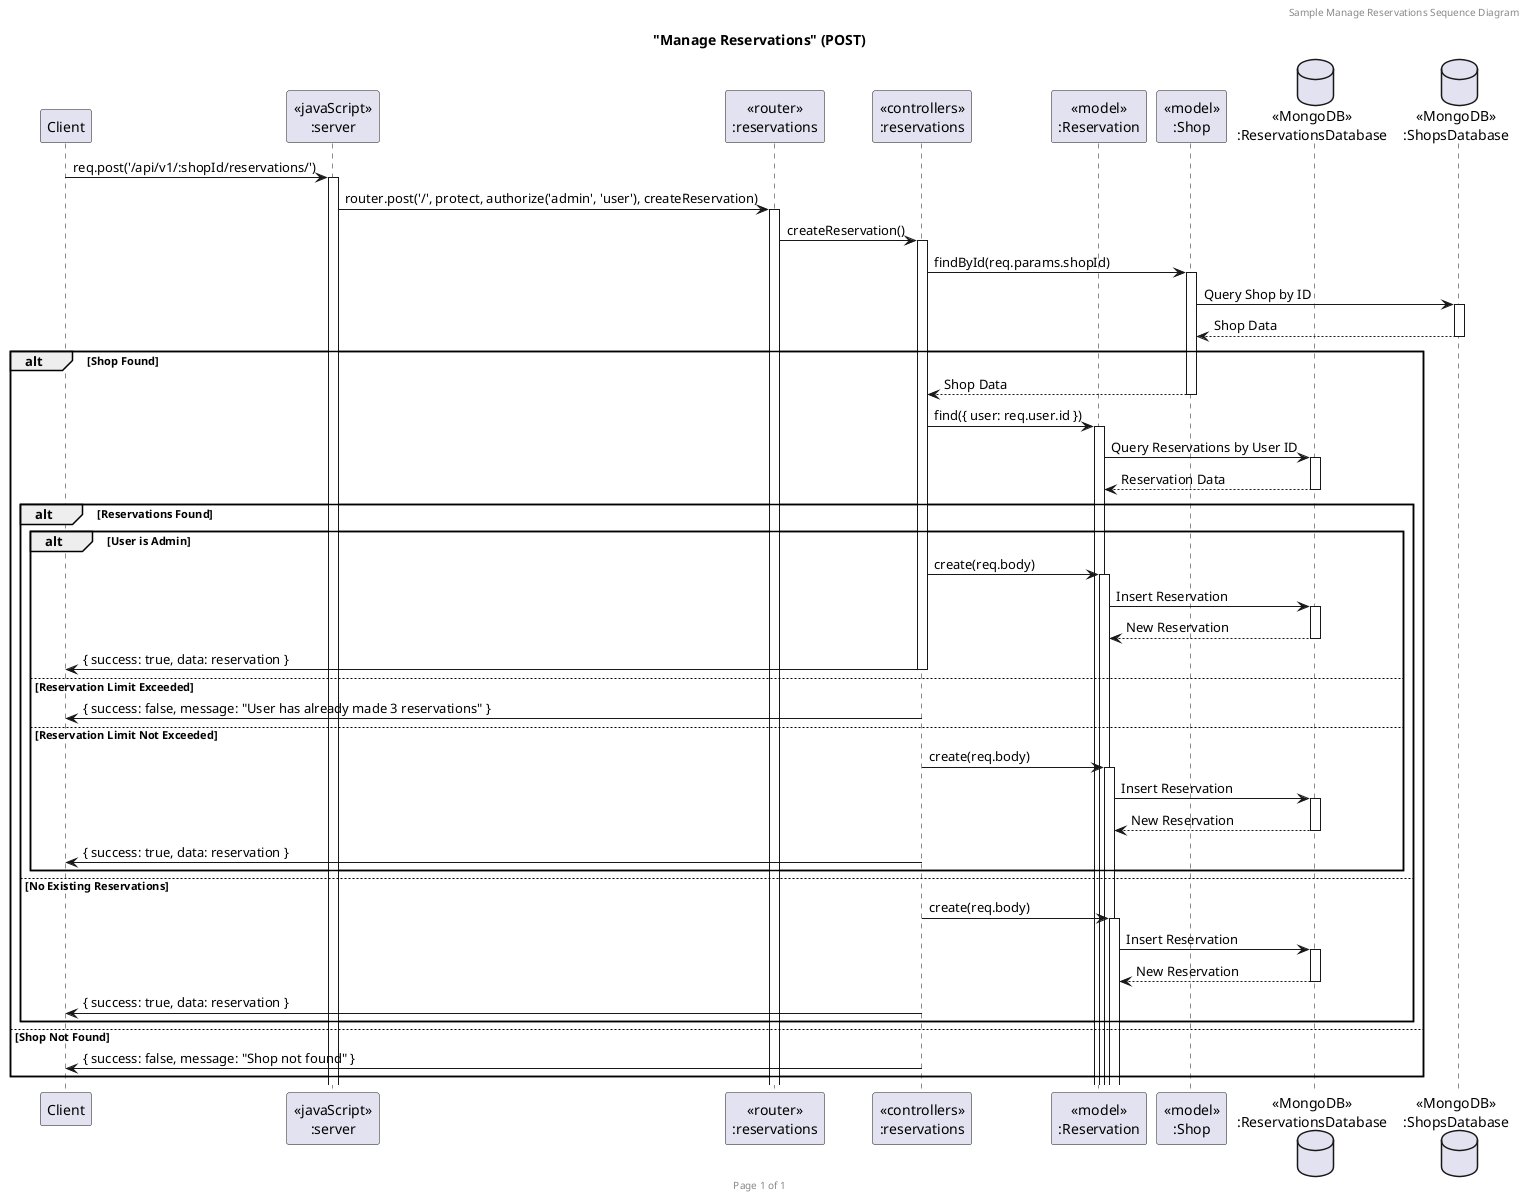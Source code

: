 @startuml Manage Reservations (POST)

header Sample Manage Reservations Sequence Diagram
footer Page %page% of %lastpage%
title "Manage Reservations" (POST)

participant "Client" as client
participant "<<javaScript>>\n:server" as server
participant "<<router>>\n:reservations" as routerReservations
participant "<<controllers>>\n:reservations" as controllersReservations
participant "<<model>>\n:Reservation" as modelReservation
participant "<<model>>\n:Shop" as modelShop
database "<<MongoDB>>\n:ReservationsDatabase" as ReservationsDatabase
database "<<MongoDB>>\n:ShopsDatabase" as ShopsDatabase

client->server ++:req.post('/api/v1/:shopId/reservations/')
server->routerReservations ++:router.post('/', protect, authorize('admin', 'user'), createReservation)
routerReservations -> controllersReservations ++:createReservation()
controllersReservations->modelShop ++:findById(req.params.shopId)
modelShop -> ShopsDatabase ++: Query Shop by ID
ShopsDatabase --> modelShop --: Shop Data

alt Shop Found
  modelShop --> controllersReservations --: Shop Data
  controllersReservations->modelReservation ++:find({ user: req.user.id })
  modelReservation -> ReservationsDatabase ++: Query Reservations by User ID
  ReservationsDatabase --> modelReservation --: Reservation Data

  alt Reservations Found
    alt User is Admin
      controllersReservations->modelReservation ++:create(req.body)
      modelReservation -> ReservationsDatabase ++: Insert Reservation
      ReservationsDatabase --> modelReservation --: New Reservation
      controllersReservations->client --: { success: true, data: reservation }
    else Reservation Limit Exceeded
      controllersReservations->client --: { success: false, message: "User has already made 3 reservations" }
    else Reservation Limit Not Exceeded
      controllersReservations->modelReservation ++:create(req.body)
      modelReservation -> ReservationsDatabase ++: Insert Reservation
      ReservationsDatabase --> modelReservation --: New Reservation
      controllersReservations->client --: { success: true, data: reservation }
    end alt
  else No Existing Reservations
    controllersReservations->modelReservation ++:create(req.body)
    modelReservation -> ReservationsDatabase ++: Insert Reservation
    ReservationsDatabase --> modelReservation --: New Reservation
    controllersReservations->client --: { success: true, data: reservation }
  end alt

else Shop Not Found
  controllersReservations->client --: { success: false, message: "Shop not found" }
end alt

@enduml